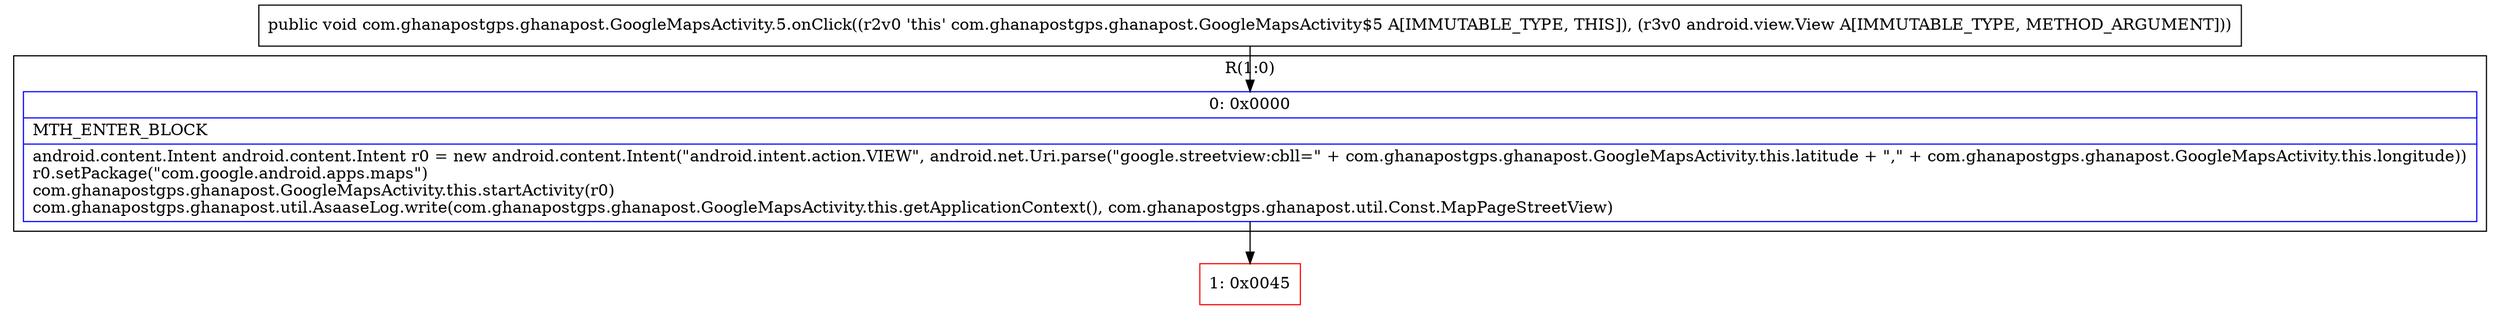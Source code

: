 digraph "CFG forcom.ghanapostgps.ghanapost.GoogleMapsActivity.5.onClick(Landroid\/view\/View;)V" {
subgraph cluster_Region_1814888155 {
label = "R(1:0)";
node [shape=record,color=blue];
Node_0 [shape=record,label="{0\:\ 0x0000|MTH_ENTER_BLOCK\l|android.content.Intent android.content.Intent r0 = new android.content.Intent(\"android.intent.action.VIEW\", android.net.Uri.parse(\"google.streetview:cbll=\" + com.ghanapostgps.ghanapost.GoogleMapsActivity.this.latitude + \",\" + com.ghanapostgps.ghanapost.GoogleMapsActivity.this.longitude))\lr0.setPackage(\"com.google.android.apps.maps\")\lcom.ghanapostgps.ghanapost.GoogleMapsActivity.this.startActivity(r0)\lcom.ghanapostgps.ghanapost.util.AsaaseLog.write(com.ghanapostgps.ghanapost.GoogleMapsActivity.this.getApplicationContext(), com.ghanapostgps.ghanapost.util.Const.MapPageStreetView)\l}"];
}
Node_1 [shape=record,color=red,label="{1\:\ 0x0045}"];
MethodNode[shape=record,label="{public void com.ghanapostgps.ghanapost.GoogleMapsActivity.5.onClick((r2v0 'this' com.ghanapostgps.ghanapost.GoogleMapsActivity$5 A[IMMUTABLE_TYPE, THIS]), (r3v0 android.view.View A[IMMUTABLE_TYPE, METHOD_ARGUMENT])) }"];
MethodNode -> Node_0;
Node_0 -> Node_1;
}

